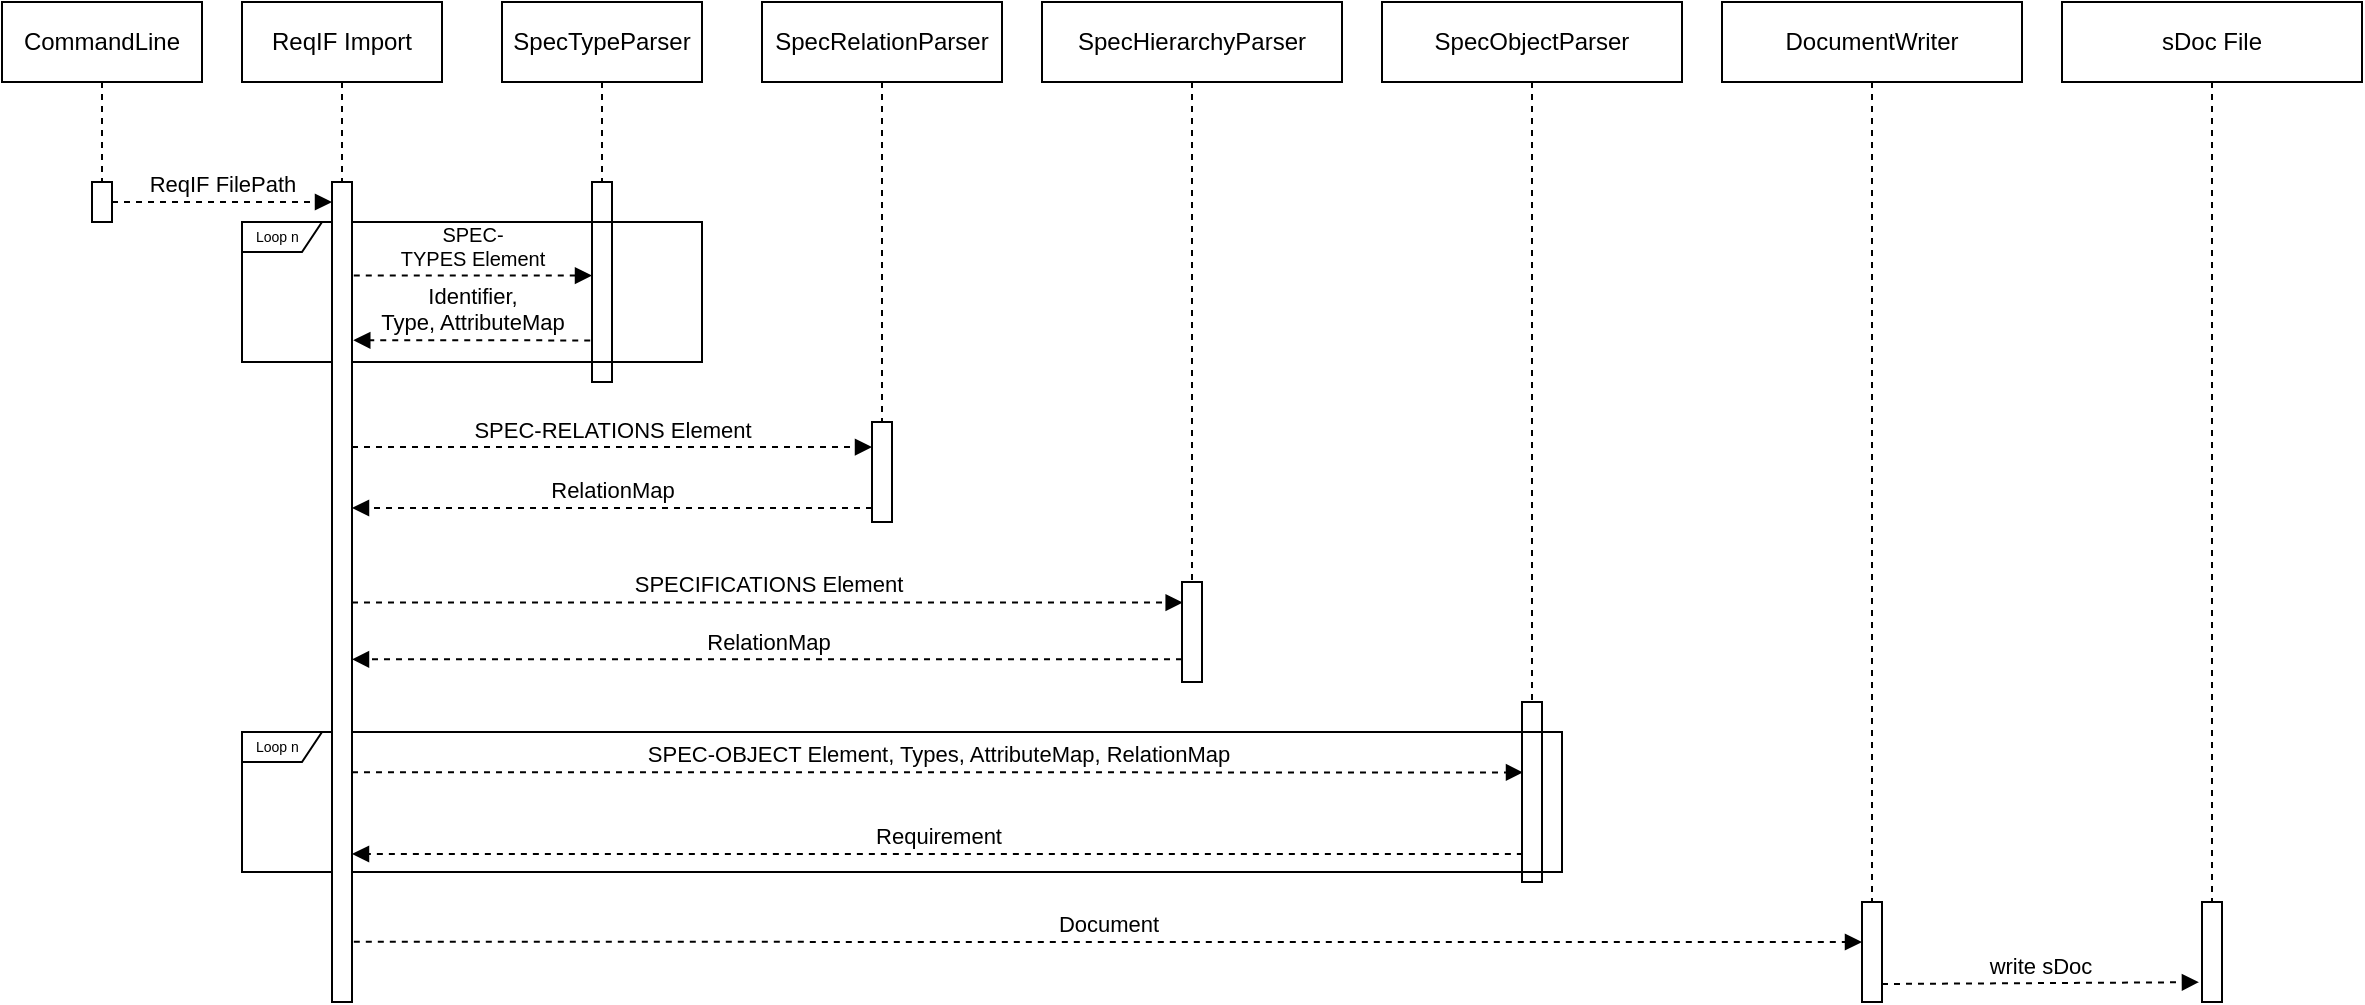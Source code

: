 <mxfile version="15.5.9" type="google"><diagram id="XVGyDFsD5LSm1J0_LSPH" name="Page-1"><mxGraphModel dx="1422" dy="720" grid="1" gridSize="10" guides="1" tooltips="1" connect="1" arrows="1" fold="1" page="1" pageScale="1" pageWidth="827" pageHeight="1169" math="0" shadow="0"><root><mxCell id="0"/><mxCell id="1" parent="0"/><mxCell id="xHRA2evi_tj7K_psU8YL-62" value="&lt;div style=&quot;font-size: 7px&quot;&gt;&lt;font style=&quot;font-size: 7px&quot;&gt;Loop n&lt;/font&gt;&lt;/div&gt;" style="shape=umlFrame;whiteSpace=wrap;html=1;width=40;height=15;boundedLbl=1;verticalAlign=middle;align=left;spacingLeft=5;fillColor=none;" parent="1" vertex="1"><mxGeometry x="270" y="585" width="660" height="70" as="geometry"/></mxCell><mxCell id="xHRA2evi_tj7K_psU8YL-14" value="SpecTypeParser" style="shape=umlLifeline;perimeter=lifelinePerimeter;whiteSpace=wrap;html=1;container=1;collapsible=0;recursiveResize=0;outlineConnect=0;" parent="1" vertex="1"><mxGeometry x="400" y="220" width="100" height="90" as="geometry"/></mxCell><mxCell id="xHRA2evi_tj7K_psU8YL-51" value="&lt;div style=&quot;font-size: 7px&quot;&gt;&lt;font style=&quot;font-size: 7px&quot;&gt;Loop n&lt;/font&gt;&lt;/div&gt;" style="shape=umlFrame;whiteSpace=wrap;html=1;width=40;height=15;boundedLbl=1;verticalAlign=middle;align=left;spacingLeft=5;fillColor=none;" parent="xHRA2evi_tj7K_psU8YL-14" vertex="1"><mxGeometry x="-130" y="110" width="230" height="70" as="geometry"/></mxCell><mxCell id="xHRA2evi_tj7K_psU8YL-15" value="" style="html=1;points=[];perimeter=orthogonalPerimeter;fillColor=none;" parent="xHRA2evi_tj7K_psU8YL-14" vertex="1"><mxGeometry x="45" y="90" width="10" height="100" as="geometry"/></mxCell><mxCell id="xHRA2evi_tj7K_psU8YL-31" value="SpecRelationParser" style="shape=umlLifeline;perimeter=lifelinePerimeter;whiteSpace=wrap;html=1;container=1;collapsible=0;recursiveResize=0;outlineConnect=0;" parent="1" vertex="1"><mxGeometry x="530" y="220" width="120" height="210" as="geometry"/></mxCell><mxCell id="xHRA2evi_tj7K_psU8YL-32" value="" style="html=1;points=[];perimeter=orthogonalPerimeter;fillColor=none;" parent="xHRA2evi_tj7K_psU8YL-31" vertex="1"><mxGeometry x="55" y="210" width="10" height="50" as="geometry"/></mxCell><mxCell id="xHRA2evi_tj7K_psU8YL-33" value="SpecHierarchyParser" style="shape=umlLifeline;perimeter=lifelinePerimeter;whiteSpace=wrap;html=1;container=1;collapsible=0;recursiveResize=0;outlineConnect=0;" parent="1" vertex="1"><mxGeometry x="670" y="220" width="150" height="290" as="geometry"/></mxCell><mxCell id="xHRA2evi_tj7K_psU8YL-34" value="" style="html=1;points=[];perimeter=orthogonalPerimeter;fillColor=none;" parent="xHRA2evi_tj7K_psU8YL-33" vertex="1"><mxGeometry x="70" y="290" width="10" height="50" as="geometry"/></mxCell><mxCell id="xHRA2evi_tj7K_psU8YL-35" value="&lt;div&gt;SpecObjectParser&lt;/div&gt;" style="shape=umlLifeline;perimeter=lifelinePerimeter;whiteSpace=wrap;html=1;container=1;collapsible=0;recursiveResize=0;outlineConnect=0;" parent="1" vertex="1"><mxGeometry x="840" y="220" width="150" height="350" as="geometry"/></mxCell><mxCell id="xHRA2evi_tj7K_psU8YL-36" value="" style="html=1;points=[];perimeter=orthogonalPerimeter;fillColor=none;" parent="xHRA2evi_tj7K_psU8YL-35" vertex="1"><mxGeometry x="70" y="350" width="10" height="90" as="geometry"/></mxCell><mxCell id="xHRA2evi_tj7K_psU8YL-42" value="&lt;div&gt;CommandLine&lt;/div&gt;" style="shape=umlLifeline;perimeter=lifelinePerimeter;whiteSpace=wrap;html=1;container=1;collapsible=0;recursiveResize=0;outlineConnect=0;" parent="1" vertex="1"><mxGeometry x="150" y="220" width="100" height="90" as="geometry"/></mxCell><mxCell id="xHRA2evi_tj7K_psU8YL-43" value="" style="html=1;points=[];perimeter=orthogonalPerimeter;fillColor=none;" parent="xHRA2evi_tj7K_psU8YL-42" vertex="1"><mxGeometry x="45" y="90" width="10" height="20" as="geometry"/></mxCell><mxCell id="xHRA2evi_tj7K_psU8YL-48" value="&lt;div&gt;Identifier,&lt;/div&gt;&lt;div&gt;Type, AttributeMap&lt;/div&gt;" style="html=1;verticalAlign=bottom;labelBackgroundColor=none;endArrow=block;endFill=1;rounded=0;dashed=1;strokeWidth=1;fillColor=none;exitX=-0.088;exitY=0.682;exitDx=0;exitDy=0;exitPerimeter=0;entryX=1.064;entryY=0.193;entryDx=0;entryDy=0;entryPerimeter=0;" parent="1" target="xHRA2evi_tj7K_psU8YL-17" edge="1"><mxGeometry width="160" relative="1" as="geometry"><mxPoint x="444.12" y="389.2" as="sourcePoint"/><mxPoint x="330" y="389" as="targetPoint"/></mxGeometry></mxCell><mxCell id="xHRA2evi_tj7K_psU8YL-55" value="&lt;div style=&quot;font-size: 10px&quot;&gt;&lt;font style=&quot;font-size: 10px&quot;&gt;&lt;span style=&quot;color: rgb(0 , 0 , 0) ; font-weight: normal ; text-decoration: none ; font-family: &amp;#34;arial&amp;#34; ; font-style: normal&quot;&gt;SPEC-&lt;/span&gt;&lt;/font&gt;&lt;/div&gt;&lt;div style=&quot;font-size: 10px&quot;&gt;&lt;font style=&quot;font-size: 10px&quot;&gt;&lt;span style=&quot;color: rgb(0 , 0 , 0) ; font-weight: normal ; text-decoration: none ; font-family: &amp;#34;arial&amp;#34; ; font-style: normal&quot;&gt;TYPES Element&lt;/span&gt;&lt;/font&gt;&lt;/div&gt;" style="html=1;verticalAlign=bottom;labelBackgroundColor=none;endArrow=block;endFill=1;rounded=0;dashed=1;strokeWidth=1;fillColor=none;exitX=0.243;exitY=0.382;exitDx=0;exitDy=0;exitPerimeter=0;" parent="1" source="xHRA2evi_tj7K_psU8YL-51" edge="1"><mxGeometry width="160" relative="1" as="geometry"><mxPoint x="330" y="357" as="sourcePoint"/><mxPoint x="445" y="356.76" as="targetPoint"/></mxGeometry></mxCell><mxCell id="xHRA2evi_tj7K_psU8YL-56" value="&lt;div&gt;&lt;font style=&quot;font-size: 11px&quot;&gt;&lt;span style=&quot;color: rgb(0 , 0 , 0) ; font-weight: normal ; text-decoration: none ; font-family: &amp;#34;arial&amp;#34; ; font-style: normal&quot;&gt;SPEC-RELATIONS Element&lt;/span&gt;&lt;/font&gt;&lt;/div&gt;" style="html=1;verticalAlign=bottom;labelBackgroundColor=none;endArrow=block;endFill=1;rounded=0;dashed=1;strokeWidth=1;fillColor=none;" parent="1" source="xHRA2evi_tj7K_psU8YL-17" edge="1"><mxGeometry width="160" relative="1" as="geometry"><mxPoint x="340" y="443" as="sourcePoint"/><mxPoint x="585" y="442.52" as="targetPoint"/></mxGeometry></mxCell><mxCell id="xHRA2evi_tj7K_psU8YL-57" value="RelationMap" style="html=1;verticalAlign=bottom;labelBackgroundColor=none;endArrow=block;endFill=1;rounded=0;dashed=1;strokeWidth=1;fillColor=none;" parent="1" target="xHRA2evi_tj7K_psU8YL-17" edge="1"><mxGeometry width="160" relative="1" as="geometry"><mxPoint x="585" y="473" as="sourcePoint"/><mxPoint x="340" y="473" as="targetPoint"/></mxGeometry></mxCell><mxCell id="xHRA2evi_tj7K_psU8YL-58" value="&lt;font style=&quot;font-size: 11px&quot;&gt;&lt;span style=&quot;color: rgb(0 , 0 , 0) ; font-weight: normal ; text-decoration: none ; font-family: &amp;#34;arial&amp;#34; ; font-style: normal&quot;&gt;SPECIFICATIONS Element&lt;/span&gt;&lt;/font&gt;" style="html=1;verticalAlign=bottom;labelBackgroundColor=none;endArrow=block;endFill=1;rounded=0;dashed=1;strokeWidth=1;fillColor=none;entryX=0.033;entryY=0.206;entryDx=0;entryDy=0;entryPerimeter=0;" parent="1" source="xHRA2evi_tj7K_psU8YL-17" target="xHRA2evi_tj7K_psU8YL-34" edge="1"><mxGeometry width="160" relative="1" as="geometry"><mxPoint x="311.94" y="520.0" as="sourcePoint"/><mxPoint x="650" y="520" as="targetPoint"/></mxGeometry></mxCell><mxCell id="xHRA2evi_tj7K_psU8YL-59" value="RelationMap" style="html=1;verticalAlign=bottom;labelBackgroundColor=none;endArrow=block;endFill=1;rounded=0;dashed=1;strokeWidth=1;fillColor=none;exitX=0;exitY=0.773;exitDx=0;exitDy=0;exitPerimeter=0;" parent="1" source="xHRA2evi_tj7K_psU8YL-34" target="xHRA2evi_tj7K_psU8YL-17" edge="1"><mxGeometry width="160" relative="1" as="geometry"><mxPoint x="590" y="550.48" as="sourcePoint"/><mxPoint x="310" y="550.48" as="targetPoint"/></mxGeometry></mxCell><mxCell id="xHRA2evi_tj7K_psU8YL-44" value="&lt;div&gt;ReqIF FilePath&lt;/div&gt;" style="html=1;verticalAlign=bottom;labelBackgroundColor=none;endArrow=block;endFill=1;rounded=0;dashed=1;strokeWidth=1;fillColor=none;" parent="1" source="xHRA2evi_tj7K_psU8YL-43" target="xHRA2evi_tj7K_psU8YL-17" edge="1"><mxGeometry width="160" relative="1" as="geometry"><mxPoint x="160" y="320" as="sourcePoint"/><mxPoint x="295" y="320" as="targetPoint"/></mxGeometry></mxCell><mxCell id="xHRA2evi_tj7K_psU8YL-60" value="&lt;font style=&quot;font-size: 11px&quot;&gt;&lt;span style=&quot;color: rgb(0 , 0 , 0) ; font-weight: normal ; text-decoration: none ; font-family: &amp;#34;arial&amp;#34; ; font-style: normal&quot;&gt;SPEC-OBJECT Element, Types, AttributeMap, RelationMap&lt;/span&gt;&lt;/font&gt;" style="html=1;verticalAlign=bottom;labelBackgroundColor=none;endArrow=block;endFill=1;rounded=0;dashed=1;strokeWidth=1;fillColor=none;entryX=0.05;entryY=0.235;entryDx=0;entryDy=0;entryPerimeter=0;" parent="1" edge="1"><mxGeometry width="160" relative="1" as="geometry"><mxPoint x="325" y="605.16" as="sourcePoint"/><mxPoint x="910.5" y="605.2" as="targetPoint"/></mxGeometry></mxCell><mxCell id="xHRA2evi_tj7K_psU8YL-61" value="&lt;div&gt;Requirement&lt;/div&gt;" style="html=1;verticalAlign=bottom;labelBackgroundColor=none;endArrow=block;endFill=1;rounded=0;dashed=1;strokeWidth=1;fillColor=none;exitX=0.043;exitY=0.575;exitDx=0;exitDy=0;exitPerimeter=0;" parent="1" edge="1"><mxGeometry width="160" relative="1" as="geometry"><mxPoint x="910.43" y="646" as="sourcePoint"/><mxPoint x="325.0" y="646" as="targetPoint"/></mxGeometry></mxCell><mxCell id="xHRA2evi_tj7K_psU8YL-63" value="&lt;div&gt;DocumentWriter&lt;/div&gt;" style="shape=umlLifeline;perimeter=lifelinePerimeter;whiteSpace=wrap;html=1;container=1;collapsible=0;recursiveResize=0;outlineConnect=0;" parent="1" vertex="1"><mxGeometry x="1010" y="220" width="150" height="450" as="geometry"/></mxCell><mxCell id="xHRA2evi_tj7K_psU8YL-64" value="" style="html=1;points=[];perimeter=orthogonalPerimeter;fillColor=none;" parent="xHRA2evi_tj7K_psU8YL-63" vertex="1"><mxGeometry x="70" y="450" width="10" height="50" as="geometry"/></mxCell><mxCell id="xHRA2evi_tj7K_psU8YL-65" value="Document " style="html=1;verticalAlign=bottom;labelBackgroundColor=none;endArrow=block;endFill=1;rounded=0;dashed=1;strokeWidth=1;fillColor=none;exitX=1.091;exitY=0.951;exitDx=0;exitDy=0;exitPerimeter=0;entryX=0;entryY=0.6;entryDx=0;entryDy=0;entryPerimeter=0;" parent="1" edge="1"><mxGeometry width="160" relative="1" as="geometry"><mxPoint x="325.91" y="689.91" as="sourcePoint"/><mxPoint x="1080" y="690" as="targetPoint"/></mxGeometry></mxCell><mxCell id="xHRA2evi_tj7K_psU8YL-68" value="write sDoc" style="html=1;verticalAlign=bottom;labelBackgroundColor=none;endArrow=block;endFill=1;rounded=0;dashed=1;strokeWidth=1;fillColor=none;exitX=1.091;exitY=0.951;exitDx=0;exitDy=0;exitPerimeter=0;entryX=-0.153;entryY=0.802;entryDx=0;entryDy=0;entryPerimeter=0;" parent="1" edge="1" target="28EZi5J95yIHUnW4O9CD-2"><mxGeometry width="160" relative="1" as="geometry"><mxPoint x="1090" y="711.0" as="sourcePoint"/><mxPoint x="1210" y="711" as="targetPoint"/></mxGeometry></mxCell><mxCell id="xHRA2evi_tj7K_psU8YL-16" value="&lt;div&gt;ReqIF Import&lt;/div&gt;" style="shape=umlLifeline;perimeter=lifelinePerimeter;whiteSpace=wrap;html=1;container=1;collapsible=0;recursiveResize=0;outlineConnect=0;" parent="1" vertex="1"><mxGeometry x="270" y="220" width="100" height="500" as="geometry"/></mxCell><mxCell id="xHRA2evi_tj7K_psU8YL-17" value="" style="html=1;points=[];perimeter=orthogonalPerimeter;" parent="xHRA2evi_tj7K_psU8YL-16" vertex="1"><mxGeometry x="45" y="90" width="10" height="410" as="geometry"/></mxCell><mxCell id="28EZi5J95yIHUnW4O9CD-1" value="sDoc File" style="shape=umlLifeline;perimeter=lifelinePerimeter;whiteSpace=wrap;html=1;container=1;collapsible=0;recursiveResize=0;outlineConnect=0;" vertex="1" parent="1"><mxGeometry x="1180" y="220" width="150" height="450" as="geometry"/></mxCell><mxCell id="28EZi5J95yIHUnW4O9CD-2" value="" style="html=1;points=[];perimeter=orthogonalPerimeter;fillColor=none;" vertex="1" parent="28EZi5J95yIHUnW4O9CD-1"><mxGeometry x="70" y="450" width="10" height="50" as="geometry"/></mxCell></root></mxGraphModel></diagram></mxfile>